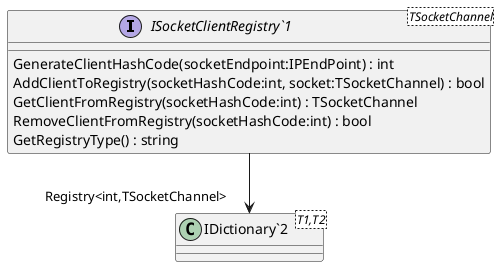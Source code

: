 @startuml
interface "ISocketClientRegistry`1"<TSocketChannel> {
    GenerateClientHashCode(socketEndpoint:IPEndPoint) : int
    AddClientToRegistry(socketHashCode:int, socket:TSocketChannel) : bool
    GetClientFromRegistry(socketHashCode:int) : TSocketChannel
    RemoveClientFromRegistry(socketHashCode:int) : bool
    GetRegistryType() : string
}
class "IDictionary`2"<T1,T2> {
}
"ISocketClientRegistry`1" --> "Registry<int,TSocketChannel>" "IDictionary`2"
@enduml
